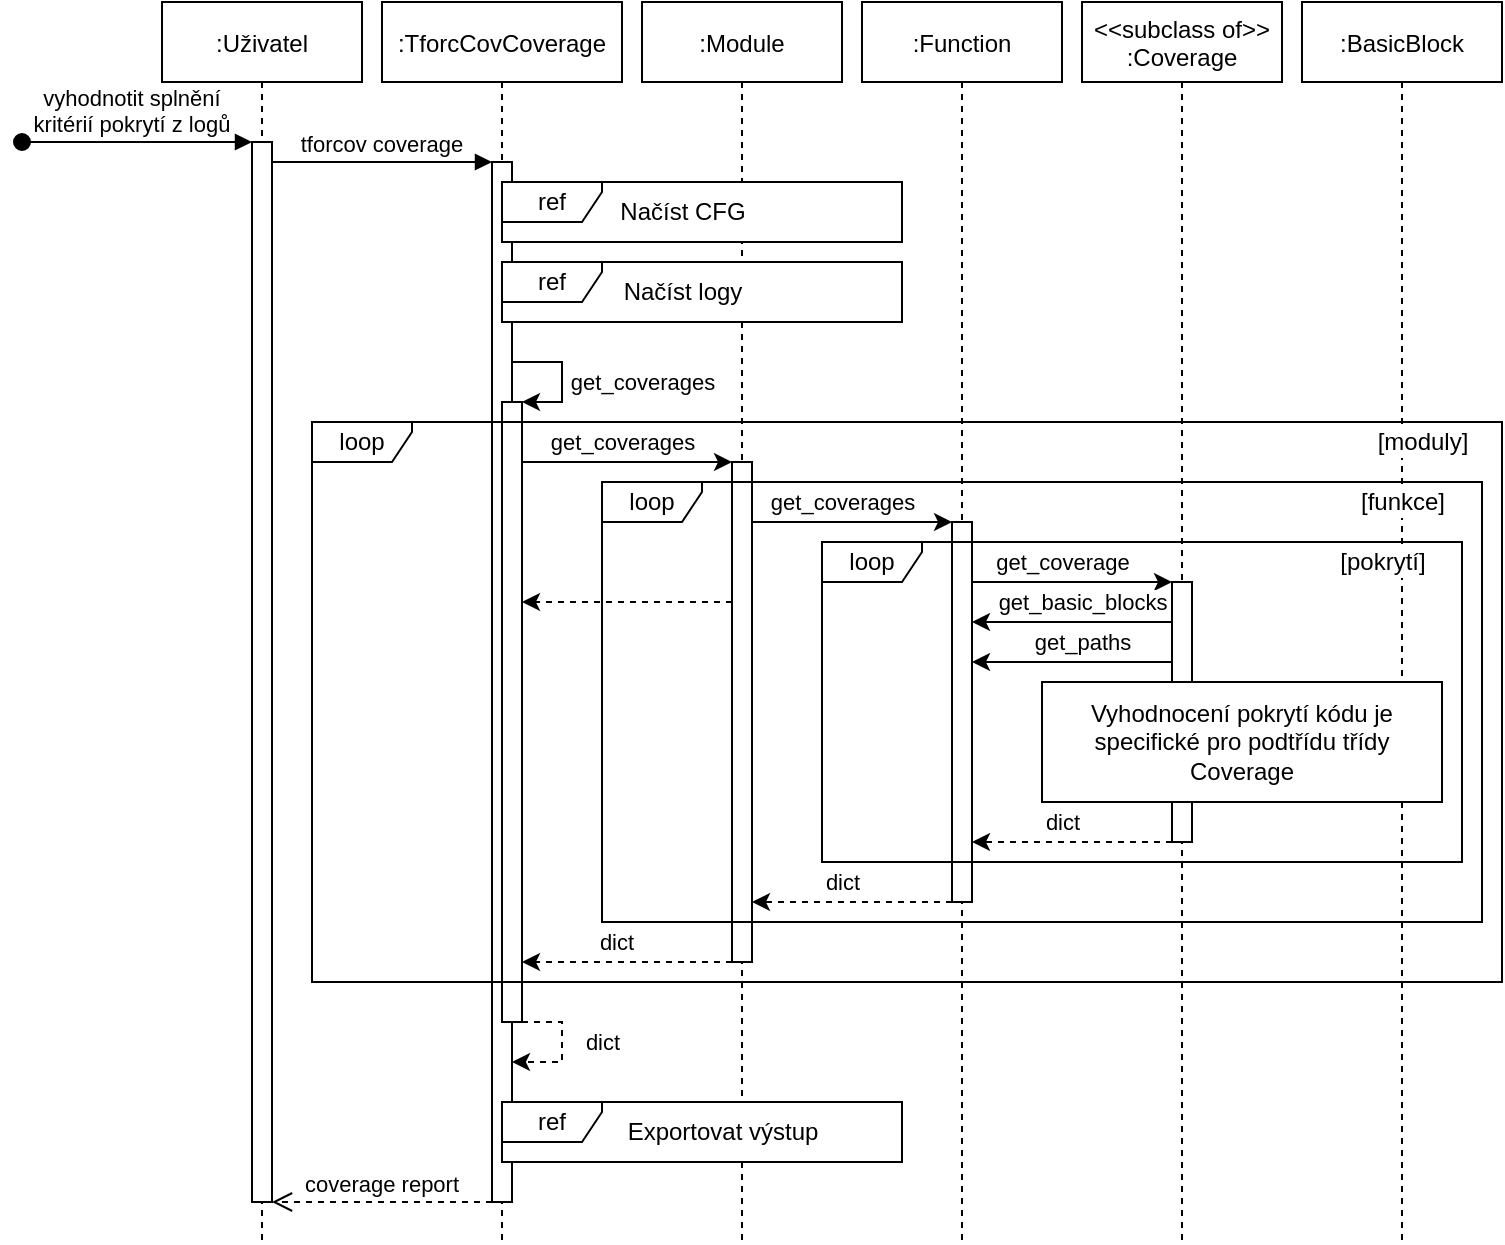 <mxfile version="16.4.5" type="github">
  <diagram id="kgpKYQtTHZ0yAKxKKP6v" name="Page-1">
    <mxGraphModel dx="981" dy="526" grid="1" gridSize="10" guides="1" tooltips="1" connect="1" arrows="1" fold="1" page="1" pageScale="1" pageWidth="850" pageHeight="1100" math="0" shadow="0">
      <root>
        <mxCell id="0" />
        <mxCell id="1" parent="0" />
        <mxCell id="tN5C8NhHL724sr-eqqmO-1" value=":Uživatel" style="shape=umlLifeline;perimeter=lifelinePerimeter;container=1;collapsible=0;recursiveResize=0;rounded=0;shadow=0;strokeWidth=1;" parent="1" vertex="1">
          <mxGeometry x="120" y="80" width="100" height="620" as="geometry" />
        </mxCell>
        <mxCell id="tN5C8NhHL724sr-eqqmO-2" value="" style="points=[];perimeter=orthogonalPerimeter;rounded=0;shadow=0;strokeWidth=1;" parent="tN5C8NhHL724sr-eqqmO-1" vertex="1">
          <mxGeometry x="45" y="70" width="10" height="530" as="geometry" />
        </mxCell>
        <mxCell id="tN5C8NhHL724sr-eqqmO-3" value="vyhodnotit splnění&#xa;kritérií pokrytí z logů" style="verticalAlign=bottom;startArrow=oval;endArrow=block;startSize=8;shadow=0;strokeWidth=1;labelBackgroundColor=none;" parent="tN5C8NhHL724sr-eqqmO-1" target="tN5C8NhHL724sr-eqqmO-2" edge="1">
          <mxGeometry x="-0.04" relative="1" as="geometry">
            <mxPoint x="-70" y="70" as="sourcePoint" />
            <mxPoint as="offset" />
          </mxGeometry>
        </mxCell>
        <mxCell id="tN5C8NhHL724sr-eqqmO-4" value=":TforcCovCoverage" style="shape=umlLifeline;perimeter=lifelinePerimeter;container=1;collapsible=0;recursiveResize=0;rounded=0;shadow=0;strokeWidth=1;" parent="1" vertex="1">
          <mxGeometry x="230" y="80" width="120" height="620" as="geometry" />
        </mxCell>
        <mxCell id="tN5C8NhHL724sr-eqqmO-5" value="" style="points=[];perimeter=orthogonalPerimeter;rounded=0;shadow=0;strokeWidth=1;" parent="tN5C8NhHL724sr-eqqmO-4" vertex="1">
          <mxGeometry x="55" y="80" width="10" height="520" as="geometry" />
        </mxCell>
        <mxCell id="tN5C8NhHL724sr-eqqmO-32" value="get_coverages" style="edgeStyle=orthogonalEdgeStyle;rounded=0;orthogonalLoop=1;jettySize=auto;html=1;" parent="tN5C8NhHL724sr-eqqmO-4" source="tN5C8NhHL724sr-eqqmO-5" target="tN5C8NhHL724sr-eqqmO-33" edge="1">
          <mxGeometry x="0.077" y="40" relative="1" as="geometry">
            <mxPoint x="210" y="215" as="targetPoint" />
            <Array as="points">
              <mxPoint x="90" y="180" />
              <mxPoint x="90" y="200" />
              <mxPoint x="65" y="200" />
            </Array>
            <mxPoint as="offset" />
          </mxGeometry>
        </mxCell>
        <mxCell id="tN5C8NhHL724sr-eqqmO-33" value="" style="points=[];perimeter=orthogonalPerimeter;rounded=0;shadow=0;strokeWidth=1;" parent="tN5C8NhHL724sr-eqqmO-4" vertex="1">
          <mxGeometry x="60" y="200" width="10" height="310" as="geometry" />
        </mxCell>
        <mxCell id="tN5C8NhHL724sr-eqqmO-57" value="dict" style="edgeStyle=orthogonalEdgeStyle;rounded=0;orthogonalLoop=1;jettySize=auto;html=1;dashed=1;" parent="tN5C8NhHL724sr-eqqmO-4" source="tN5C8NhHL724sr-eqqmO-33" target="tN5C8NhHL724sr-eqqmO-5" edge="1">
          <mxGeometry x="-0.077" y="20" relative="1" as="geometry">
            <Array as="points">
              <mxPoint x="90" y="510" />
              <mxPoint x="90" y="530" />
            </Array>
            <mxPoint as="offset" />
          </mxGeometry>
        </mxCell>
        <mxCell id="tN5C8NhHL724sr-eqqmO-7" value="tforcov coverage" style="verticalAlign=bottom;endArrow=block;entryX=0;entryY=0;shadow=0;strokeWidth=1;" parent="1" source="tN5C8NhHL724sr-eqqmO-2" target="tN5C8NhHL724sr-eqqmO-5" edge="1">
          <mxGeometry relative="1" as="geometry">
            <mxPoint x="275" y="160" as="sourcePoint" />
            <mxPoint as="offset" />
          </mxGeometry>
        </mxCell>
        <mxCell id="tN5C8NhHL724sr-eqqmO-9" value="coverage report" style="verticalAlign=bottom;endArrow=open;dashed=1;endSize=8;shadow=0;strokeWidth=1;" parent="1" source="tN5C8NhHL724sr-eqqmO-5" target="tN5C8NhHL724sr-eqqmO-2" edge="1">
          <mxGeometry relative="1" as="geometry">
            <mxPoint x="185" y="190" as="targetPoint" />
            <mxPoint x="230" y="430" as="sourcePoint" />
            <Array as="points">
              <mxPoint x="260" y="680" />
            </Array>
          </mxGeometry>
        </mxCell>
        <mxCell id="tN5C8NhHL724sr-eqqmO-34" value=":Module" style="shape=umlLifeline;perimeter=lifelinePerimeter;container=1;collapsible=0;recursiveResize=0;rounded=0;shadow=0;strokeWidth=1;" parent="1" vertex="1">
          <mxGeometry x="360" y="80" width="100" height="620" as="geometry" />
        </mxCell>
        <mxCell id="tN5C8NhHL724sr-eqqmO-35" value="" style="points=[];perimeter=orthogonalPerimeter;rounded=0;shadow=0;strokeWidth=1;" parent="tN5C8NhHL724sr-eqqmO-34" vertex="1">
          <mxGeometry x="45" y="230" width="10" height="250" as="geometry" />
        </mxCell>
        <mxCell id="gGgN93QRHOWnVbleVQWU-1" value="ref" style="shape=umlFrame;whiteSpace=wrap;html=1;width=50;height=20;swimlaneFillColor=default;" parent="1" vertex="1">
          <mxGeometry x="290" y="210" width="200" height="30" as="geometry" />
        </mxCell>
        <mxCell id="tN5C8NhHL724sr-eqqmO-38" value="get_coverages" style="edgeStyle=orthogonalEdgeStyle;rounded=0;orthogonalLoop=1;jettySize=auto;html=1;" parent="1" source="tN5C8NhHL724sr-eqqmO-33" target="tN5C8NhHL724sr-eqqmO-35" edge="1">
          <mxGeometry x="-0.048" y="10" relative="1" as="geometry">
            <Array as="points">
              <mxPoint x="360" y="310" />
              <mxPoint x="360" y="310" />
            </Array>
            <mxPoint as="offset" />
          </mxGeometry>
        </mxCell>
        <mxCell id="tN5C8NhHL724sr-eqqmO-40" value=":Function" style="shape=umlLifeline;perimeter=lifelinePerimeter;container=1;collapsible=0;recursiveResize=0;rounded=0;shadow=0;strokeWidth=1;" parent="1" vertex="1">
          <mxGeometry x="470" y="80" width="100" height="620" as="geometry" />
        </mxCell>
        <mxCell id="tN5C8NhHL724sr-eqqmO-41" value="" style="points=[];perimeter=orthogonalPerimeter;rounded=0;shadow=0;strokeWidth=1;" parent="tN5C8NhHL724sr-eqqmO-40" vertex="1">
          <mxGeometry x="45" y="260" width="10" height="190" as="geometry" />
        </mxCell>
        <mxCell id="tN5C8NhHL724sr-eqqmO-45" value="get_coverages" style="edgeStyle=orthogonalEdgeStyle;rounded=0;orthogonalLoop=1;jettySize=auto;html=1;" parent="1" source="tN5C8NhHL724sr-eqqmO-35" target="tN5C8NhHL724sr-eqqmO-41" edge="1">
          <mxGeometry x="-0.099" y="10" relative="1" as="geometry">
            <Array as="points">
              <mxPoint x="470" y="340" />
              <mxPoint x="470" y="340" />
            </Array>
            <mxPoint as="offset" />
          </mxGeometry>
        </mxCell>
        <mxCell id="tN5C8NhHL724sr-eqqmO-52" value="" style="edgeStyle=orthogonalEdgeStyle;rounded=0;orthogonalLoop=1;jettySize=auto;html=1;dashed=1;" parent="1" source="tN5C8NhHL724sr-eqqmO-35" target="tN5C8NhHL724sr-eqqmO-33" edge="1">
          <mxGeometry x="0.047" y="-10" relative="1" as="geometry">
            <Array as="points">
              <mxPoint x="350" y="380" />
              <mxPoint x="350" y="380" />
            </Array>
            <mxPoint as="offset" />
          </mxGeometry>
        </mxCell>
        <mxCell id="fTopDFvXIOGjMvco2JUw-1" value="ref" style="shape=umlFrame;whiteSpace=wrap;html=1;width=50;height=20;swimlaneFillColor=default;" parent="1" vertex="1">
          <mxGeometry x="290" y="170" width="200" height="30" as="geometry" />
        </mxCell>
        <mxCell id="fTopDFvXIOGjMvco2JUw-3" value="Načíst CFG" style="text;html=1;resizable=0;autosize=1;align=center;verticalAlign=middle;points=[];fillColor=none;strokeColor=none;rounded=0;" parent="1" vertex="1">
          <mxGeometry x="340" y="175" width="80" height="20" as="geometry" />
        </mxCell>
        <mxCell id="gGgN93QRHOWnVbleVQWU-2" value="Načíst logy" style="text;html=1;resizable=0;autosize=1;align=center;verticalAlign=middle;points=[];fillColor=none;strokeColor=none;rounded=0;" parent="1" vertex="1">
          <mxGeometry x="345" y="215" width="70" height="20" as="geometry" />
        </mxCell>
        <mxCell id="gGgN93QRHOWnVbleVQWU-3" value="&lt;&lt;subclass of&gt;&gt;&#xa;:Coverage" style="shape=umlLifeline;perimeter=lifelinePerimeter;container=1;collapsible=0;recursiveResize=0;rounded=0;shadow=0;strokeWidth=1;" parent="1" vertex="1">
          <mxGeometry x="580" y="80" width="100" height="620" as="geometry" />
        </mxCell>
        <mxCell id="gGgN93QRHOWnVbleVQWU-4" value="" style="points=[];perimeter=orthogonalPerimeter;rounded=0;shadow=0;strokeWidth=1;" parent="gGgN93QRHOWnVbleVQWU-3" vertex="1">
          <mxGeometry x="45" y="290" width="10" height="130" as="geometry" />
        </mxCell>
        <mxCell id="zimsX9Ct094ovm36reo9-4" value=":BasicBlock" style="shape=umlLifeline;perimeter=lifelinePerimeter;container=1;collapsible=0;recursiveResize=0;rounded=0;shadow=0;strokeWidth=1;" vertex="1" parent="1">
          <mxGeometry x="690" y="80" width="100" height="620" as="geometry" />
        </mxCell>
        <mxCell id="zimsX9Ct094ovm36reo9-7" value="get_coverage" style="edgeStyle=orthogonalEdgeStyle;rounded=0;orthogonalLoop=1;jettySize=auto;html=1;" edge="1" parent="1" source="tN5C8NhHL724sr-eqqmO-41" target="gGgN93QRHOWnVbleVQWU-4">
          <mxGeometry x="-0.099" y="10" relative="1" as="geometry">
            <Array as="points">
              <mxPoint x="590" y="370" />
              <mxPoint x="590" y="370" />
            </Array>
            <mxPoint as="offset" />
            <mxPoint x="425" y="380.0" as="sourcePoint" />
            <mxPoint x="890" y="230" as="targetPoint" />
          </mxGeometry>
        </mxCell>
        <mxCell id="zimsX9Ct094ovm36reo9-9" value="get_basic_blocks" style="edgeStyle=orthogonalEdgeStyle;rounded=0;orthogonalLoop=1;jettySize=auto;html=1;" edge="1" parent="1" source="gGgN93QRHOWnVbleVQWU-4" target="tN5C8NhHL724sr-eqqmO-41">
          <mxGeometry x="-0.101" y="-10" relative="1" as="geometry">
            <Array as="points">
              <mxPoint x="580" y="390" />
              <mxPoint x="580" y="390" />
            </Array>
            <mxPoint as="offset" />
          </mxGeometry>
        </mxCell>
        <mxCell id="zimsX9Ct094ovm36reo9-10" value="get_paths" style="edgeStyle=orthogonalEdgeStyle;rounded=0;orthogonalLoop=1;jettySize=auto;html=1;" edge="1" parent="1" source="gGgN93QRHOWnVbleVQWU-4" target="tN5C8NhHL724sr-eqqmO-41">
          <mxGeometry x="-0.101" y="-10" relative="1" as="geometry">
            <mxPoint x="635" y="430.0" as="sourcePoint" />
            <mxPoint x="535" y="430.0" as="targetPoint" />
            <Array as="points">
              <mxPoint x="580" y="410" />
              <mxPoint x="580" y="410" />
            </Array>
            <mxPoint as="offset" />
          </mxGeometry>
        </mxCell>
        <mxCell id="zimsX9Ct094ovm36reo9-11" value="Vyhodnocení pokrytí kódu je specifické pro podtřídu třídy Coverage" style="rounded=0;whiteSpace=wrap;html=1;" vertex="1" parent="1">
          <mxGeometry x="560" y="420" width="200" height="60" as="geometry" />
        </mxCell>
        <mxCell id="fTopDFvXIOGjMvco2JUw-5" value="[moduly]" style="text;html=1;resizable=0;autosize=1;align=center;verticalAlign=middle;points=[];fillColor=none;strokeColor=none;rounded=0;labelBackgroundColor=default;labelBorderColor=none;" parent="1" vertex="1">
          <mxGeometry x="720" y="290" width="60" height="20" as="geometry" />
        </mxCell>
        <mxCell id="zimsX9Ct094ovm36reo9-12" value="[funkce]" style="text;html=1;resizable=0;autosize=1;align=center;verticalAlign=middle;points=[];fillColor=none;strokeColor=none;rounded=0;labelBackgroundColor=default;labelBorderColor=none;" vertex="1" parent="1">
          <mxGeometry x="710" y="320" width="60" height="20" as="geometry" />
        </mxCell>
        <mxCell id="zimsX9Ct094ovm36reo9-13" value="[pokrytí]" style="text;html=1;resizable=0;autosize=1;align=center;verticalAlign=middle;points=[];fillColor=none;strokeColor=none;rounded=0;labelBackgroundColor=default;labelBorderColor=none;" vertex="1" parent="1">
          <mxGeometry x="700" y="350" width="60" height="20" as="geometry" />
        </mxCell>
        <mxCell id="zimsX9Ct094ovm36reo9-14" value="dict" style="edgeStyle=orthogonalEdgeStyle;rounded=0;orthogonalLoop=1;jettySize=auto;html=1;dashed=1;" edge="1" parent="1" source="gGgN93QRHOWnVbleVQWU-4" target="tN5C8NhHL724sr-eqqmO-41">
          <mxGeometry x="0.1" y="-10" relative="1" as="geometry">
            <Array as="points">
              <mxPoint x="610" y="500" />
              <mxPoint x="610" y="500" />
            </Array>
            <mxPoint as="offset" />
            <mxPoint x="525" y="460.0" as="sourcePoint" />
            <mxPoint x="425" y="460.0" as="targetPoint" />
          </mxGeometry>
        </mxCell>
        <mxCell id="zimsX9Ct094ovm36reo9-15" value="dict" style="edgeStyle=orthogonalEdgeStyle;rounded=0;orthogonalLoop=1;jettySize=auto;html=1;dashed=1;" edge="1" parent="1" source="tN5C8NhHL724sr-eqqmO-41" target="tN5C8NhHL724sr-eqqmO-35">
          <mxGeometry x="0.1" y="-10" relative="1" as="geometry">
            <Array as="points">
              <mxPoint x="490" y="530" />
              <mxPoint x="490" y="530" />
            </Array>
            <mxPoint as="offset" />
            <mxPoint x="635" y="540" as="sourcePoint" />
            <mxPoint x="535" y="540" as="targetPoint" />
          </mxGeometry>
        </mxCell>
        <mxCell id="zimsX9Ct094ovm36reo9-16" value="dict" style="edgeStyle=orthogonalEdgeStyle;rounded=0;orthogonalLoop=1;jettySize=auto;html=1;dashed=1;" edge="1" parent="1" source="tN5C8NhHL724sr-eqqmO-35" target="tN5C8NhHL724sr-eqqmO-33">
          <mxGeometry x="0.1" y="-10" relative="1" as="geometry">
            <Array as="points">
              <mxPoint x="380" y="560" />
              <mxPoint x="380" y="560" />
            </Array>
            <mxPoint as="offset" />
            <mxPoint x="525" y="570" as="sourcePoint" />
            <mxPoint x="425" y="570" as="targetPoint" />
          </mxGeometry>
        </mxCell>
        <mxCell id="zimsX9Ct094ovm36reo9-17" value="ref" style="shape=umlFrame;whiteSpace=wrap;html=1;width=50;height=20;swimlaneFillColor=default;" vertex="1" parent="1">
          <mxGeometry x="290" y="630" width="200" height="30" as="geometry" />
        </mxCell>
        <mxCell id="zimsX9Ct094ovm36reo9-18" value="Exportovat výstup" style="text;html=1;resizable=0;autosize=1;align=center;verticalAlign=middle;points=[];fillColor=none;strokeColor=none;rounded=0;" vertex="1" parent="1">
          <mxGeometry x="345" y="635" width="110" height="20" as="geometry" />
        </mxCell>
        <mxCell id="tN5C8NhHL724sr-eqqmO-39" value="loop" style="shape=umlFrame;whiteSpace=wrap;html=1;width=50;height=20;" parent="1" vertex="1">
          <mxGeometry x="195" y="290" width="595" height="280" as="geometry" />
        </mxCell>
        <mxCell id="zimsX9Ct094ovm36reo9-3" value="loop" style="shape=umlFrame;whiteSpace=wrap;html=1;width=50;height=20;" vertex="1" parent="1">
          <mxGeometry x="340" y="320" width="440" height="220" as="geometry" />
        </mxCell>
        <mxCell id="zimsX9Ct094ovm36reo9-6" value="loop" style="shape=umlFrame;whiteSpace=wrap;html=1;width=50;height=20;" vertex="1" parent="1">
          <mxGeometry x="450" y="350" width="320" height="160" as="geometry" />
        </mxCell>
      </root>
    </mxGraphModel>
  </diagram>
</mxfile>
